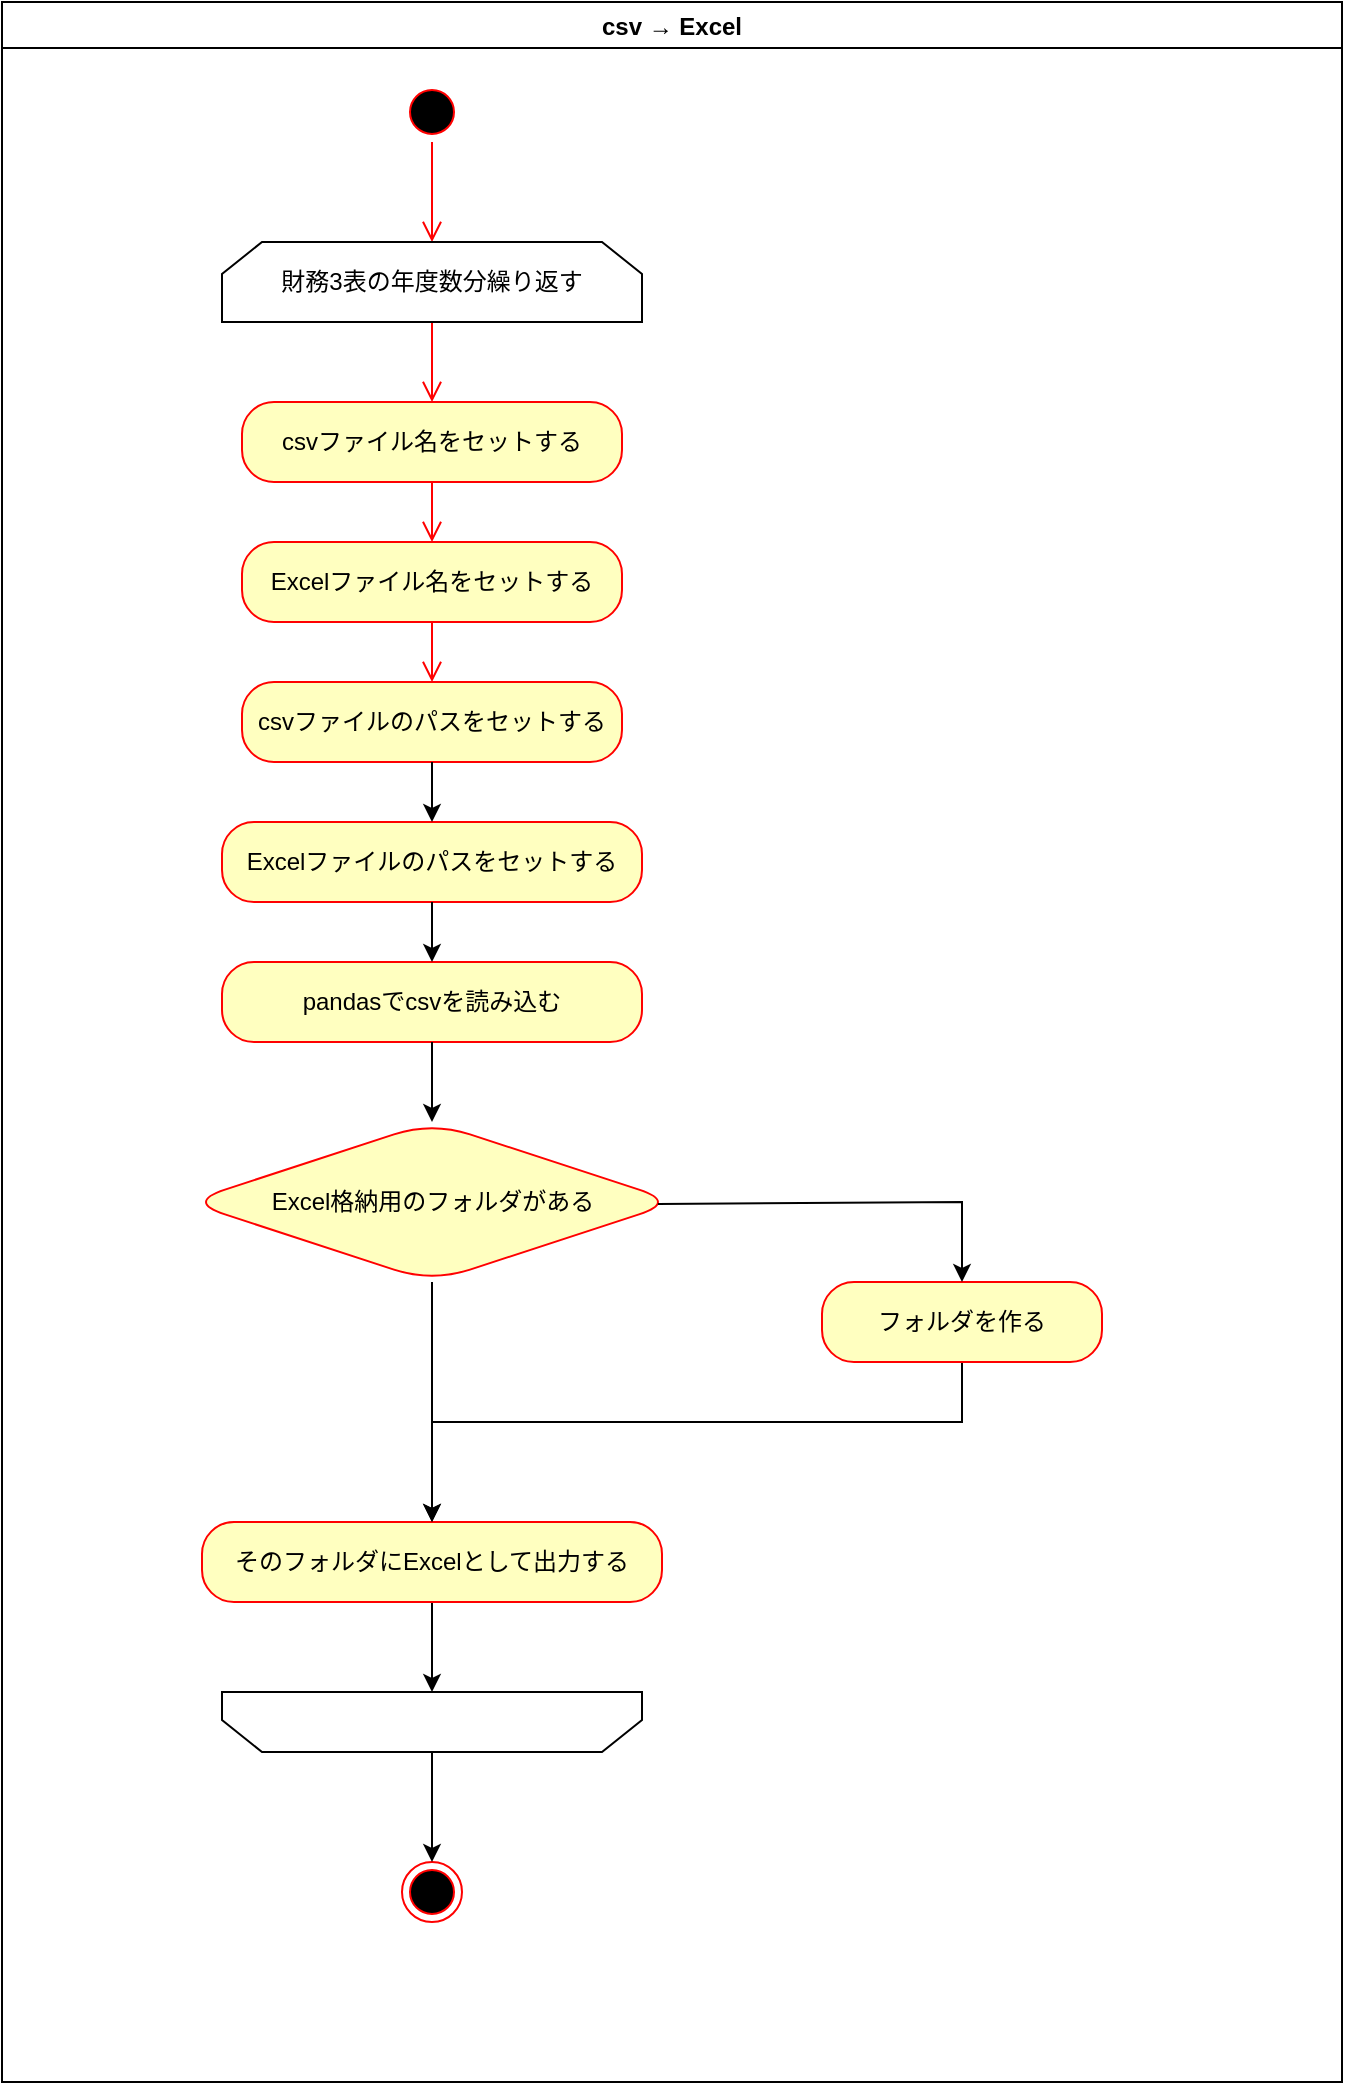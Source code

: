 <mxfile version="13.6.5" pages="2">
    <diagram id="5KzXanwMi3W0hUbelck6" name="csv → Excel">
        <mxGraphModel dx="1451" dy="929" grid="1" gridSize="10" guides="1" tooltips="1" connect="1" arrows="1" fold="1" page="1" pageScale="1" pageWidth="827" pageHeight="1169" math="0" shadow="0">
            <root>
                <mxCell id="0"/>
                <mxCell id="1" parent="0"/>
                <mxCell id="12" value="csv → Excel" style="swimlane;" parent="1" vertex="1">
                    <mxGeometry x="40" y="30" width="670" height="1040" as="geometry"/>
                </mxCell>
                <mxCell id="2" value="" style="ellipse;html=1;shape=startState;fillColor=#000000;strokeColor=#ff0000;" parent="12" vertex="1">
                    <mxGeometry x="200" y="40" width="30" height="30" as="geometry"/>
                </mxCell>
                <mxCell id="9" value="Excelファイル名をセットする" style="rounded=1;whiteSpace=wrap;html=1;arcSize=40;fontColor=#000000;fillColor=#ffffc0;strokeColor=#ff0000;" parent="12" vertex="1">
                    <mxGeometry x="120" y="270" width="190" height="40" as="geometry"/>
                </mxCell>
                <mxCell id="3" value="" style="html=1;verticalAlign=bottom;endArrow=open;endSize=8;strokeColor=#ff0000;" parent="12" source="2" target="15" edge="1">
                    <mxGeometry relative="1" as="geometry">
                        <mxPoint x="105" y="140" as="targetPoint"/>
                    </mxGeometry>
                </mxCell>
                <mxCell id="4" value="csvファイル名をセットする" style="rounded=1;whiteSpace=wrap;html=1;arcSize=40;fontColor=#000000;fillColor=#ffffc0;strokeColor=#ff0000;" parent="12" vertex="1">
                    <mxGeometry x="120" y="200" width="190" height="40" as="geometry"/>
                </mxCell>
                <mxCell id="10" value="" style="edgeStyle=orthogonalEdgeStyle;html=1;verticalAlign=bottom;endArrow=open;endSize=8;strokeColor=#ff0000;exitX=0.5;exitY=1;exitDx=0;exitDy=0;entryX=0.5;entryY=0;entryDx=0;entryDy=0;" parent="12" source="15" target="4" edge="1">
                    <mxGeometry relative="1" as="geometry">
                        <mxPoint x="330" y="400" as="targetPoint"/>
                    </mxGeometry>
                </mxCell>
                <mxCell id="13" value="csvファイルのパスをセットする" style="rounded=1;whiteSpace=wrap;html=1;arcSize=40;fontColor=#000000;fillColor=#ffffc0;strokeColor=#ff0000;" vertex="1" parent="12">
                    <mxGeometry x="120" y="340" width="190" height="40" as="geometry"/>
                </mxCell>
                <mxCell id="15" value="財務3表の年度数分繰り返す" style="shape=loopLimit;whiteSpace=wrap;html=1;" vertex="1" parent="12">
                    <mxGeometry x="110" y="120" width="210" height="40" as="geometry"/>
                </mxCell>
                <mxCell id="16" value="" style="edgeStyle=orthogonalEdgeStyle;html=1;verticalAlign=bottom;endArrow=open;endSize=8;strokeColor=#ff0000;exitX=0.5;exitY=1;exitDx=0;exitDy=0;" edge="1" parent="12" source="9" target="13">
                    <mxGeometry relative="1" as="geometry">
                        <mxPoint x="390" y="180" as="targetPoint"/>
                        <mxPoint x="295" y="210" as="sourcePoint"/>
                    </mxGeometry>
                </mxCell>
                <mxCell id="5" value="" style="edgeStyle=orthogonalEdgeStyle;html=1;verticalAlign=bottom;endArrow=open;endSize=8;strokeColor=#ff0000;entryX=0.5;entryY=0;entryDx=0;entryDy=0;" parent="12" source="4" edge="1" target="9">
                    <mxGeometry relative="1" as="geometry">
                        <mxPoint x="320" y="500" as="targetPoint"/>
                    </mxGeometry>
                </mxCell>
                <mxCell id="17" value="Excelファイルのパスをセットする" style="rounded=1;whiteSpace=wrap;html=1;arcSize=40;fontColor=#000000;fillColor=#ffffc0;strokeColor=#ff0000;" vertex="1" parent="12">
                    <mxGeometry x="110" y="410" width="210" height="40" as="geometry"/>
                </mxCell>
                <mxCell id="18" value="" style="edgeStyle=none;rounded=0;orthogonalLoop=1;jettySize=auto;html=1;" edge="1" parent="12" source="13" target="17">
                    <mxGeometry relative="1" as="geometry"/>
                </mxCell>
                <mxCell id="19" value="pandasでcsvを読み込む" style="whiteSpace=wrap;html=1;rounded=1;fontColor=#000000;strokeColor=#ff0000;fillColor=#ffffc0;arcSize=40;" vertex="1" parent="12">
                    <mxGeometry x="110" y="480" width="210" height="40" as="geometry"/>
                </mxCell>
                <mxCell id="20" value="" style="edgeStyle=none;rounded=0;orthogonalLoop=1;jettySize=auto;html=1;" edge="1" parent="12" source="17" target="19">
                    <mxGeometry relative="1" as="geometry"/>
                </mxCell>
                <mxCell id="25" value="Excel格納用のフォルダがある" style="rhombus;whiteSpace=wrap;html=1;rounded=1;fontColor=#000000;strokeColor=#ff0000;fillColor=#ffffc0;arcSize=40;" vertex="1" parent="12">
                    <mxGeometry x="92.5" y="560" width="245" height="80" as="geometry"/>
                </mxCell>
                <mxCell id="26" value="" style="edgeStyle=none;rounded=0;orthogonalLoop=1;jettySize=auto;html=1;" edge="1" parent="12" source="19" target="25">
                    <mxGeometry relative="1" as="geometry"/>
                </mxCell>
                <mxCell id="36" style="edgeStyle=orthogonalEdgeStyle;rounded=0;orthogonalLoop=1;jettySize=auto;html=1;exitX=0.5;exitY=1;exitDx=0;exitDy=0;entryX=0.5;entryY=1;entryDx=0;entryDy=0;" edge="1" parent="12" source="27" target="34">
                    <mxGeometry relative="1" as="geometry"/>
                </mxCell>
                <mxCell id="27" value="そのフォルダにExcelとして出力する" style="whiteSpace=wrap;html=1;rounded=1;fontColor=#000000;strokeColor=#ff0000;fillColor=#ffffc0;arcSize=40;" vertex="1" parent="12">
                    <mxGeometry x="100" y="760" width="230" height="40" as="geometry"/>
                </mxCell>
                <mxCell id="28" value="" style="edgeStyle=none;rounded=0;orthogonalLoop=1;jettySize=auto;html=1;" edge="1" parent="12" source="25" target="27">
                    <mxGeometry relative="1" as="geometry"/>
                </mxCell>
                <mxCell id="32" style="edgeStyle=orthogonalEdgeStyle;rounded=0;orthogonalLoop=1;jettySize=auto;html=1;exitX=0.5;exitY=1;exitDx=0;exitDy=0;entryX=0.5;entryY=0;entryDx=0;entryDy=0;" edge="1" parent="12" source="29" target="27">
                    <mxGeometry relative="1" as="geometry">
                        <mxPoint x="215" y="755" as="targetPoint"/>
                        <Array as="points">
                            <mxPoint x="480" y="710"/>
                            <mxPoint x="215" y="710"/>
                        </Array>
                    </mxGeometry>
                </mxCell>
                <mxCell id="29" value="フォルダを作る" style="whiteSpace=wrap;html=1;rounded=1;fontColor=#000000;strokeColor=#ff0000;fillColor=#ffffc0;arcSize=40;" vertex="1" parent="12">
                    <mxGeometry x="410" y="640" width="140" height="40" as="geometry"/>
                </mxCell>
                <mxCell id="30" value="" style="edgeStyle=none;rounded=0;orthogonalLoop=1;jettySize=auto;html=1;exitX=0.961;exitY=0.513;exitDx=0;exitDy=0;entryX=0.5;entryY=0;entryDx=0;entryDy=0;exitPerimeter=0;" edge="1" parent="12" source="25" target="29">
                    <mxGeometry relative="1" as="geometry">
                        <Array as="points">
                            <mxPoint x="480" y="600"/>
                        </Array>
                    </mxGeometry>
                </mxCell>
                <mxCell id="11" value="" style="ellipse;html=1;shape=endState;fillColor=#000000;strokeColor=#ff0000;" parent="12" vertex="1">
                    <mxGeometry x="200" y="930" width="30" height="30" as="geometry"/>
                </mxCell>
                <mxCell id="35" style="edgeStyle=orthogonalEdgeStyle;rounded=0;orthogonalLoop=1;jettySize=auto;html=1;exitX=0.5;exitY=0;exitDx=0;exitDy=0;entryX=0.5;entryY=0;entryDx=0;entryDy=0;" edge="1" parent="12" source="34" target="11">
                    <mxGeometry relative="1" as="geometry"/>
                </mxCell>
                <mxCell id="34" value="" style="shape=loopLimit;whiteSpace=wrap;html=1;rotation=-180;" vertex="1" parent="12">
                    <mxGeometry x="110" y="845" width="210" height="30" as="geometry"/>
                </mxCell>
            </root>
        </mxGraphModel>
    </diagram>
    <diagram id="aYHQPFLuu3nZpzwuqgSK" name="Excelを1つにまとめる">
        <mxGraphModel dx="1233" dy="790" grid="1" gridSize="10" guides="1" tooltips="1" connect="1" arrows="1" fold="1" page="1" pageScale="1" pageWidth="827" pageHeight="1169" math="0" shadow="0">
            <root>
                <mxCell id="Z-_M9Mf5jj2tVnRVdrs4-0"/>
                <mxCell id="Z-_M9Mf5jj2tVnRVdrs4-1" parent="Z-_M9Mf5jj2tVnRVdrs4-0"/>
            </root>
        </mxGraphModel>
    </diagram>
</mxfile>